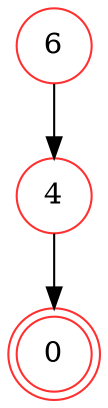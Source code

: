 digraph {   
    node [shape = doublecircle, color = firebrick1] 0 ;
    node [shape = circle];
    node [color= firebrick1];
    6 -> 4 -> 0;	
}
